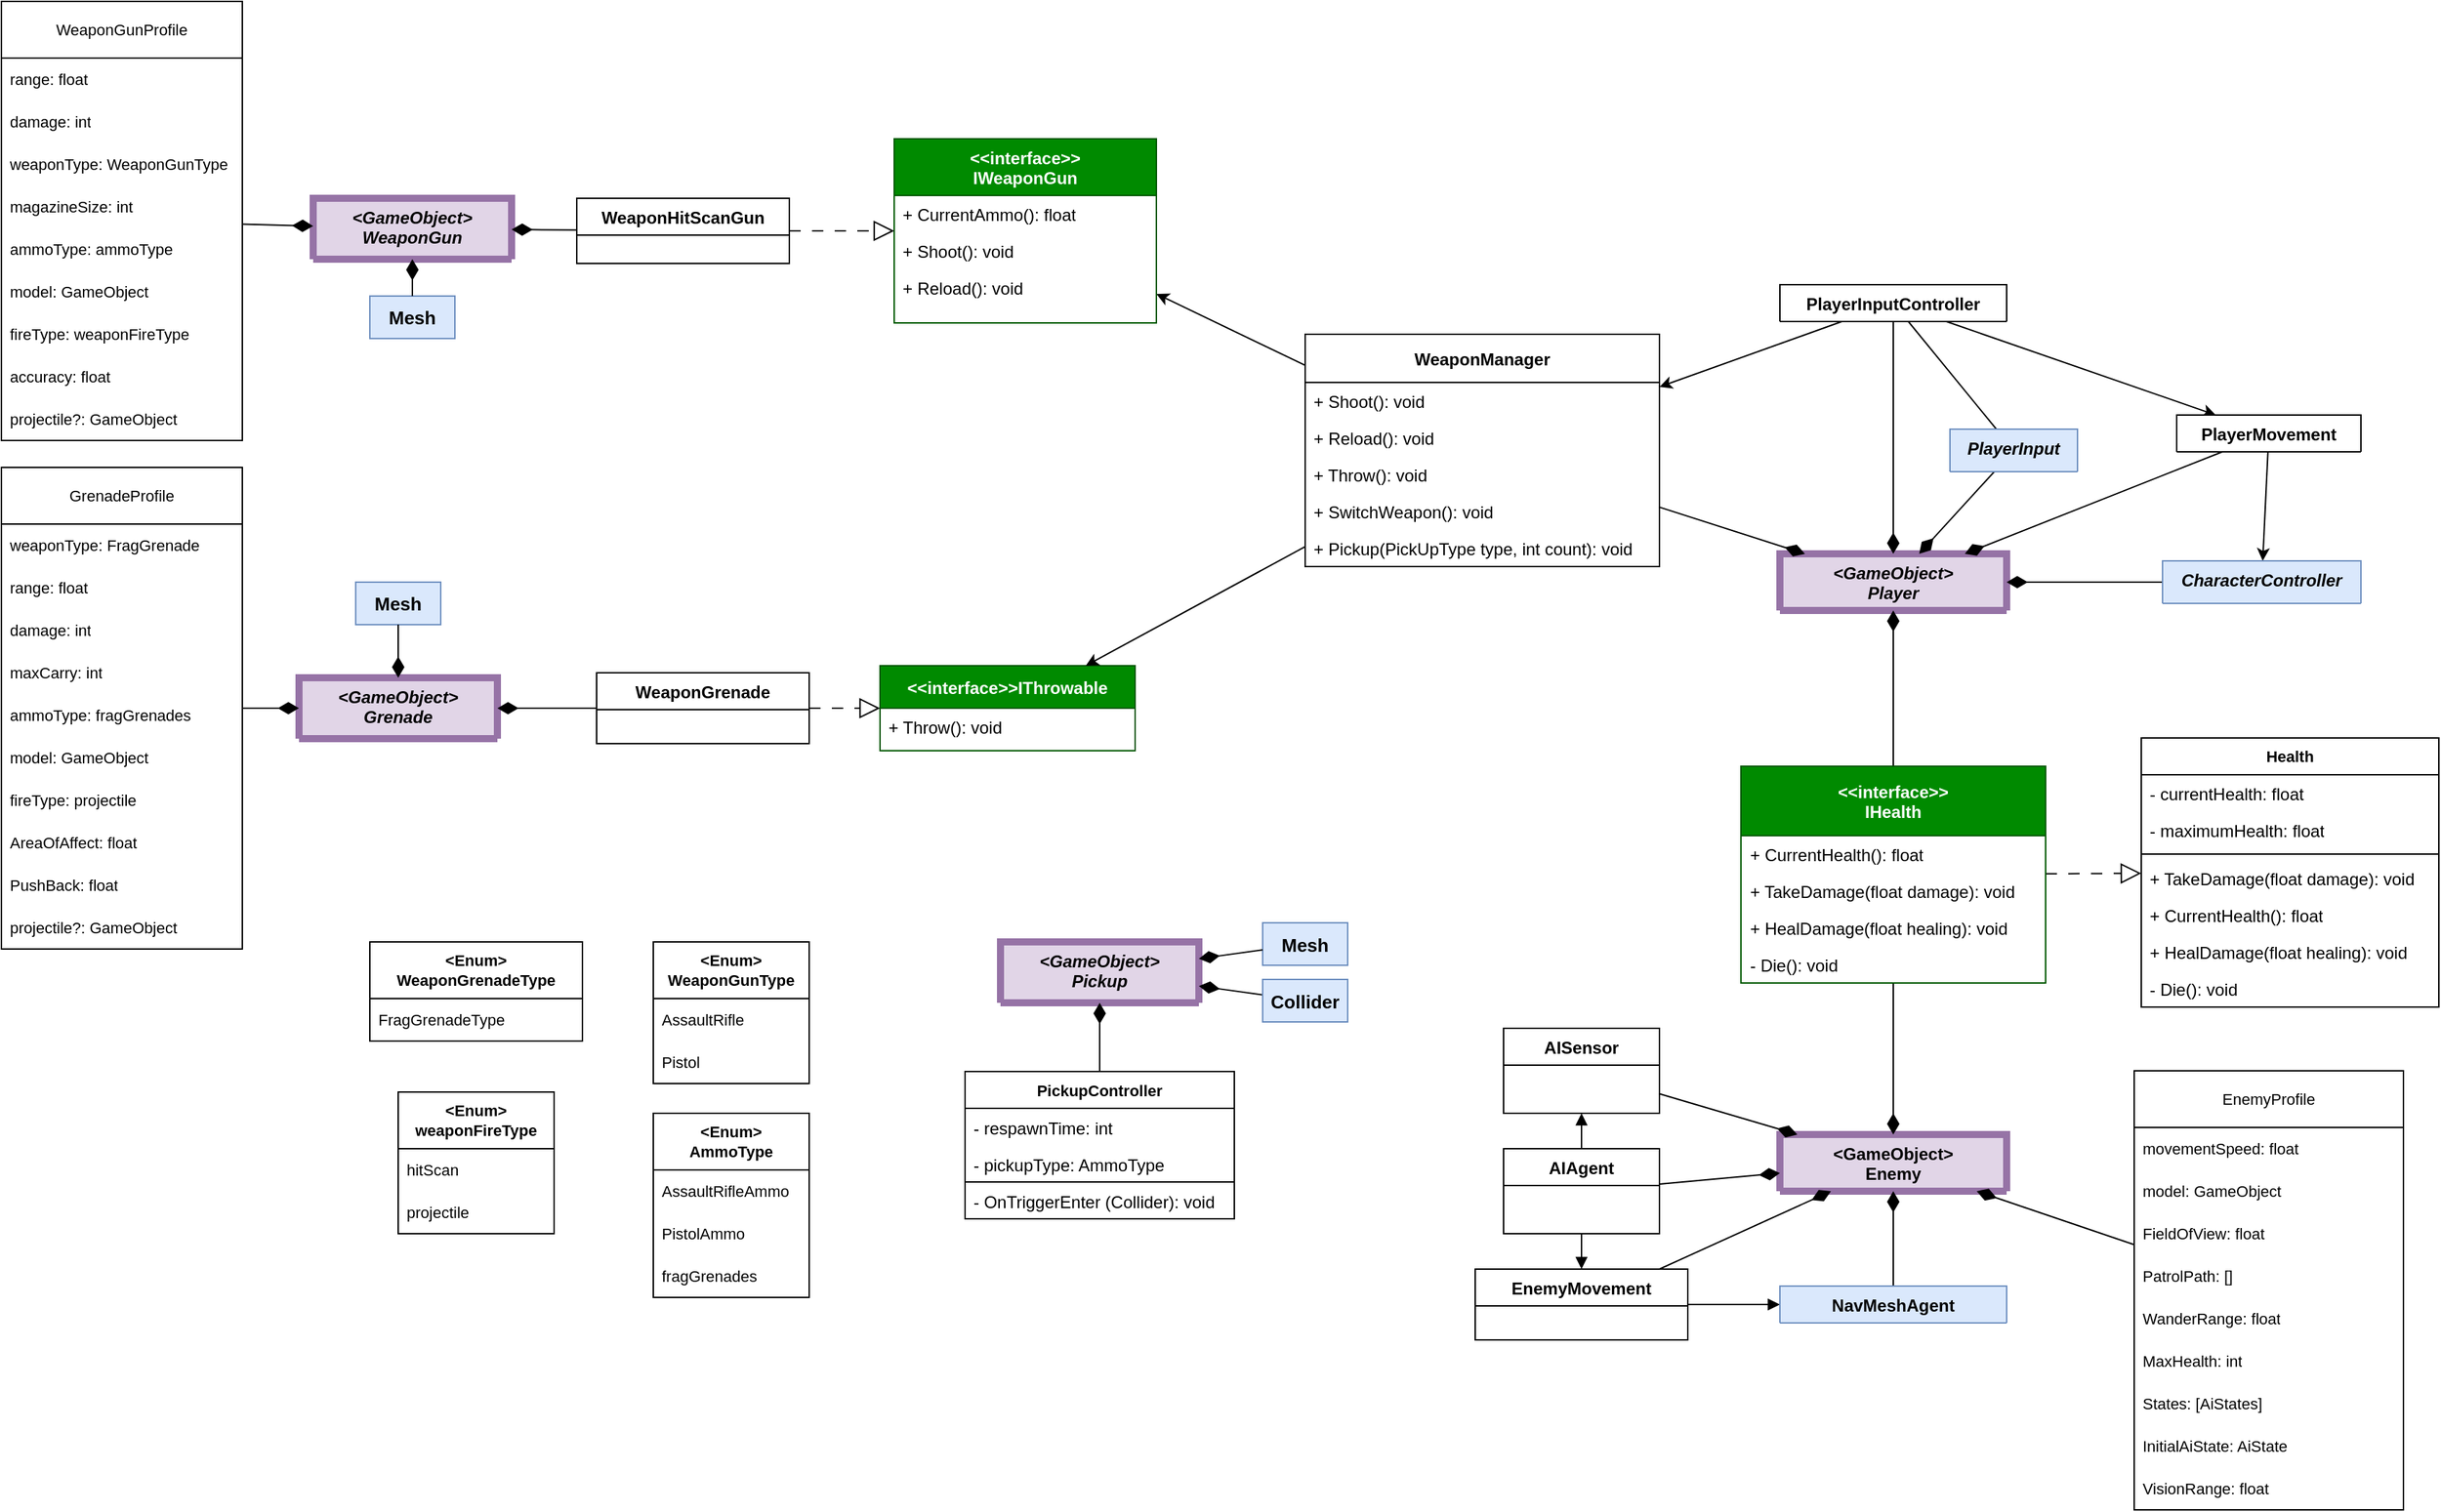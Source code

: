 <mxfile version="26.2.14">
  <diagram id="C5RBs43oDa-KdzZeNtuy" name="Page-1">
    <mxGraphModel dx="3226" dy="2205" grid="1" gridSize="10" guides="1" tooltips="1" connect="1" arrows="1" fold="1" page="1" pageScale="1" pageWidth="1169" pageHeight="827" background="none" math="0" shadow="0" adaptiveColors="auto">
      <root>
        <mxCell id="WIyWlLk6GJQsqaUBKTNV-0" />
        <mxCell id="WIyWlLk6GJQsqaUBKTNV-1" parent="WIyWlLk6GJQsqaUBKTNV-0" />
        <mxCell id="zkfFHV4jXpPFQw0GAbJ--0" value="&lt;GameObject&gt;&#xa;Player" style="swimlane;fontStyle=3;align=center;verticalAlign=top;childLayout=stackLayout;horizontal=1;startSize=40;horizontalStack=0;resizeParent=1;resizeLast=0;collapsible=1;marginBottom=0;rounded=0;shadow=0;strokeWidth=5;fillColor=#e1d5e7;strokeColor=#9673a6;swimlaneFillColor=none;fillStyle=auto;labelBackgroundColor=none;" parent="WIyWlLk6GJQsqaUBKTNV-1" vertex="1" collapsed="1">
          <mxGeometry x="265" y="-220" width="160" height="40" as="geometry">
            <mxRectangle x="-10" y="260" width="160" height="70" as="alternateBounds" />
          </mxGeometry>
        </mxCell>
        <mxCell id="zkfFHV4jXpPFQw0GAbJ--17" value="&lt;GameObject&gt;&#xa;Enemy" style="swimlane;fontStyle=1;align=center;verticalAlign=top;childLayout=stackLayout;horizontal=1;startSize=40;horizontalStack=0;resizeParent=1;resizeLast=0;collapsible=1;marginBottom=0;rounded=0;shadow=0;strokeWidth=5;fillColor=#e1d5e7;strokeColor=#9673a6;labelBackgroundColor=none;" parent="WIyWlLk6GJQsqaUBKTNV-1" vertex="1" collapsed="1">
          <mxGeometry x="265" y="190" width="160" height="40" as="geometry">
            <mxRectangle x="220" y="480" width="150" height="60" as="alternateBounds" />
          </mxGeometry>
        </mxCell>
        <mxCell id="tWGcPfhwTMY6Qs-iwRr6-0" value="WeaponHitScanGun" style="swimlane;fontStyle=1;align=center;verticalAlign=top;childLayout=stackLayout;horizontal=1;startSize=26;horizontalStack=0;resizeParent=1;resizeLast=0;collapsible=1;marginBottom=0;rounded=0;shadow=0;strokeWidth=1;labelBackgroundColor=none;" parent="WIyWlLk6GJQsqaUBKTNV-1" vertex="1">
          <mxGeometry x="-584" y="-471" width="150" height="46" as="geometry">
            <mxRectangle x="130" y="380" width="160" height="26" as="alternateBounds" />
          </mxGeometry>
        </mxCell>
        <mxCell id="tWGcPfhwTMY6Qs-iwRr6-6" value="WeaponGrenade" style="swimlane;fontStyle=1;align=center;verticalAlign=top;childLayout=stackLayout;horizontal=1;startSize=26;horizontalStack=0;resizeParent=1;resizeLast=0;collapsible=1;marginBottom=0;rounded=0;shadow=0;strokeWidth=1;labelBackgroundColor=none;" parent="WIyWlLk6GJQsqaUBKTNV-1" vertex="1">
          <mxGeometry x="-570" y="-136" width="150" height="50" as="geometry">
            <mxRectangle x="130" y="380" width="160" height="26" as="alternateBounds" />
          </mxGeometry>
        </mxCell>
        <mxCell id="tWGcPfhwTMY6Qs-iwRr6-30" style="rounded=0;orthogonalLoop=1;jettySize=auto;html=1;endArrow=diamondThin;endFill=1;startSize=6;endSize=12;labelBackgroundColor=none;" parent="WIyWlLk6GJQsqaUBKTNV-1" source="tWGcPfhwTMY6Qs-iwRr6-12" target="zkfFHV4jXpPFQw0GAbJ--0" edge="1">
          <mxGeometry relative="1" as="geometry">
            <mxPoint x="475" y="-330" as="targetPoint" />
          </mxGeometry>
        </mxCell>
        <mxCell id="KrHBev96Sk7ul_vJkkkn-5" style="rounded=0;orthogonalLoop=1;jettySize=auto;html=1;labelBackgroundColor=none;" parent="WIyWlLk6GJQsqaUBKTNV-1" source="tWGcPfhwTMY6Qs-iwRr6-12" target="KrHBev96Sk7ul_vJkkkn-0" edge="1">
          <mxGeometry relative="1" as="geometry" />
        </mxCell>
        <mxCell id="tWGcPfhwTMY6Qs-iwRr6-12" value="WeaponManager" style="swimlane;fontStyle=1;align=center;verticalAlign=middle;childLayout=stackLayout;horizontal=1;startSize=34;horizontalStack=0;resizeParent=1;resizeLast=0;collapsible=1;marginBottom=0;rounded=0;shadow=0;strokeWidth=1;labelBackgroundColor=none;" parent="WIyWlLk6GJQsqaUBKTNV-1" vertex="1">
          <mxGeometry x="-70" y="-375" width="250" height="164" as="geometry">
            <mxRectangle x="130" y="380" width="160" height="26" as="alternateBounds" />
          </mxGeometry>
        </mxCell>
        <mxCell id="V02XVsIbUQT9uk_LNOAm-13" value="+ Shoot(): void" style="text;strokeColor=none;fillColor=none;align=left;verticalAlign=top;spacingLeft=4;spacingRight=4;overflow=hidden;rotatable=0;points=[[0,0.5],[1,0.5]];portConstraint=eastwest;whiteSpace=wrap;html=1;rounded=0;labelBackgroundColor=none;" parent="tWGcPfhwTMY6Qs-iwRr6-12" vertex="1">
          <mxGeometry y="34" width="250" height="26" as="geometry" />
        </mxCell>
        <mxCell id="V02XVsIbUQT9uk_LNOAm-14" value="&lt;div&gt;+ Reload(): void&lt;/div&gt;" style="text;strokeColor=none;fillColor=none;align=left;verticalAlign=top;spacingLeft=4;spacingRight=4;overflow=hidden;rotatable=0;points=[[0,0.5],[1,0.5]];portConstraint=eastwest;whiteSpace=wrap;html=1;rounded=0;labelBackgroundColor=none;" parent="tWGcPfhwTMY6Qs-iwRr6-12" vertex="1">
          <mxGeometry y="60" width="250" height="26" as="geometry" />
        </mxCell>
        <mxCell id="V02XVsIbUQT9uk_LNOAm-15" value="+ Throw(): void" style="text;strokeColor=none;fillColor=none;align=left;verticalAlign=top;spacingLeft=4;spacingRight=4;overflow=hidden;rotatable=0;points=[[0,0.5],[1,0.5]];portConstraint=eastwest;whiteSpace=wrap;html=1;rounded=0;labelBackgroundColor=none;" parent="tWGcPfhwTMY6Qs-iwRr6-12" vertex="1">
          <mxGeometry y="86" width="250" height="26" as="geometry" />
        </mxCell>
        <mxCell id="V02XVsIbUQT9uk_LNOAm-16" value="+ SwitchWeapon(): void" style="text;strokeColor=none;fillColor=none;align=left;verticalAlign=top;spacingLeft=4;spacingRight=4;overflow=hidden;rotatable=0;points=[[0,0.5],[1,0.5]];portConstraint=eastwest;whiteSpace=wrap;html=1;rounded=0;labelBackgroundColor=none;" parent="tWGcPfhwTMY6Qs-iwRr6-12" vertex="1">
          <mxGeometry y="112" width="250" height="26" as="geometry" />
        </mxCell>
        <mxCell id="V02XVsIbUQT9uk_LNOAm-65" value="+ Pickup(PickUpType type, int count): void" style="text;strokeColor=none;fillColor=none;align=left;verticalAlign=top;spacingLeft=4;spacingRight=4;overflow=hidden;rotatable=0;points=[[0,0.5],[1,0.5]];portConstraint=eastwest;whiteSpace=wrap;html=1;rounded=0;labelBackgroundColor=none;" parent="tWGcPfhwTMY6Qs-iwRr6-12" vertex="1">
          <mxGeometry y="138" width="250" height="26" as="geometry" />
        </mxCell>
        <mxCell id="tWGcPfhwTMY6Qs-iwRr6-33" style="edgeStyle=none;shape=connector;rounded=0;orthogonalLoop=1;jettySize=auto;html=1;strokeColor=default;align=center;verticalAlign=middle;fontFamily=Helvetica;fontSize=11;fontColor=default;labelBackgroundColor=none;endArrow=diamondThin;endFill=1;startSize=6;endSize=12;" parent="WIyWlLk6GJQsqaUBKTNV-1" source="tWGcPfhwTMY6Qs-iwRr6-18" target="zkfFHV4jXpPFQw0GAbJ--0" edge="1">
          <mxGeometry relative="1" as="geometry" />
        </mxCell>
        <mxCell id="V02XVsIbUQT9uk_LNOAm-17" style="rounded=0;orthogonalLoop=1;jettySize=auto;html=1;labelBackgroundColor=none;" parent="WIyWlLk6GJQsqaUBKTNV-1" source="tWGcPfhwTMY6Qs-iwRr6-18" target="tWGcPfhwTMY6Qs-iwRr6-12" edge="1">
          <mxGeometry relative="1" as="geometry" />
        </mxCell>
        <mxCell id="V02XVsIbUQT9uk_LNOAm-18" style="rounded=0;orthogonalLoop=1;jettySize=auto;html=1;labelBackgroundColor=none;" parent="WIyWlLk6GJQsqaUBKTNV-1" source="tWGcPfhwTMY6Qs-iwRr6-18" target="tWGcPfhwTMY6Qs-iwRr6-24" edge="1">
          <mxGeometry relative="1" as="geometry" />
        </mxCell>
        <mxCell id="V02XVsIbUQT9uk_LNOAm-46" style="edgeStyle=none;shape=connector;rounded=0;orthogonalLoop=1;jettySize=auto;html=1;strokeColor=default;align=center;verticalAlign=middle;fontFamily=Helvetica;fontSize=11;fontColor=default;labelBackgroundColor=none;startArrow=none;startFill=0;endArrow=none;" parent="WIyWlLk6GJQsqaUBKTNV-1" source="V02XVsIbUQT9uk_LNOAm-45" target="tWGcPfhwTMY6Qs-iwRr6-18" edge="1">
          <mxGeometry relative="1" as="geometry">
            <mxPoint x="235" y="-410" as="targetPoint" />
          </mxGeometry>
        </mxCell>
        <mxCell id="tWGcPfhwTMY6Qs-iwRr6-18" value="PlayerInputController" style="swimlane;fontStyle=1;align=center;verticalAlign=top;childLayout=stackLayout;horizontal=1;startSize=26;horizontalStack=0;resizeParent=1;resizeLast=0;collapsible=1;marginBottom=0;rounded=0;shadow=0;strokeWidth=1;labelBackgroundColor=none;" parent="WIyWlLk6GJQsqaUBKTNV-1" vertex="1" collapsed="1">
          <mxGeometry x="265" y="-410" width="160" height="26" as="geometry">
            <mxRectangle x="-10" y="70" width="160" height="46" as="alternateBounds" />
          </mxGeometry>
        </mxCell>
        <mxCell id="tWGcPfhwTMY6Qs-iwRr6-34" style="edgeStyle=none;shape=connector;rounded=0;orthogonalLoop=1;jettySize=auto;html=1;strokeColor=default;align=center;verticalAlign=middle;fontFamily=Helvetica;fontSize=11;fontColor=default;labelBackgroundColor=none;endArrow=diamondThin;endFill=1;startSize=6;endSize=12;" parent="WIyWlLk6GJQsqaUBKTNV-1" source="tWGcPfhwTMY6Qs-iwRr6-24" target="zkfFHV4jXpPFQw0GAbJ--0" edge="1">
          <mxGeometry relative="1" as="geometry" />
        </mxCell>
        <mxCell id="V02XVsIbUQT9uk_LNOAm-40" style="rounded=0;orthogonalLoop=1;jettySize=auto;html=1;endSize=6;labelBackgroundColor=none;" parent="WIyWlLk6GJQsqaUBKTNV-1" source="tWGcPfhwTMY6Qs-iwRr6-24" target="V02XVsIbUQT9uk_LNOAm-38" edge="1">
          <mxGeometry relative="1" as="geometry" />
        </mxCell>
        <mxCell id="tWGcPfhwTMY6Qs-iwRr6-24" value="PlayerMovement" style="swimlane;fontStyle=1;align=center;verticalAlign=top;childLayout=stackLayout;horizontal=1;startSize=26;horizontalStack=0;resizeParent=1;resizeLast=0;collapsible=1;marginBottom=0;rounded=0;shadow=0;strokeWidth=1;labelBackgroundColor=none;" parent="WIyWlLk6GJQsqaUBKTNV-1" vertex="1" collapsed="1">
          <mxGeometry x="545" y="-318" width="130" height="26" as="geometry">
            <mxRectangle x="270" y="162" width="150" height="50" as="alternateBounds" />
          </mxGeometry>
        </mxCell>
        <mxCell id="tWGcPfhwTMY6Qs-iwRr6-37" style="edgeStyle=none;shape=connector;rounded=0;orthogonalLoop=1;jettySize=auto;html=1;strokeColor=default;align=center;verticalAlign=middle;fontFamily=Helvetica;fontSize=11;fontColor=default;labelBackgroundColor=none;endArrow=diamondThin;endFill=1;startSize=6;endSize=12;" parent="WIyWlLk6GJQsqaUBKTNV-1" source="V02XVsIbUQT9uk_LNOAm-29" target="zkfFHV4jXpPFQw0GAbJ--0" edge="1">
          <mxGeometry relative="1" as="geometry">
            <mxPoint x="485.859" y="6" as="sourcePoint" />
          </mxGeometry>
        </mxCell>
        <mxCell id="tWGcPfhwTMY6Qs-iwRr6-38" style="edgeStyle=none;shape=connector;rounded=0;orthogonalLoop=1;jettySize=auto;html=1;strokeColor=default;align=center;verticalAlign=middle;fontFamily=Helvetica;fontSize=11;fontColor=default;labelBackgroundColor=none;endArrow=diamondThin;endFill=1;startSize=6;endSize=12;" parent="WIyWlLk6GJQsqaUBKTNV-1" source="V02XVsIbUQT9uk_LNOAm-29" target="zkfFHV4jXpPFQw0GAbJ--17" edge="1">
          <mxGeometry relative="1" as="geometry">
            <mxPoint x="499.444" y="56" as="sourcePoint" />
          </mxGeometry>
        </mxCell>
        <mxCell id="V02XVsIbUQT9uk_LNOAm-35" value="" style="rounded=0;orthogonalLoop=1;jettySize=auto;html=1;endSize=12;endArrow=block;endFill=0;dashed=1;dashPattern=8 8;labelBackgroundColor=none;" parent="WIyWlLk6GJQsqaUBKTNV-1" source="V02XVsIbUQT9uk_LNOAm-29" target="V02XVsIbUQT9uk_LNOAm-55" edge="1">
          <mxGeometry relative="1" as="geometry">
            <mxPoint x="300" y="102.5" as="sourcePoint" />
          </mxGeometry>
        </mxCell>
        <mxCell id="tWGcPfhwTMY6Qs-iwRr6-41" style="edgeStyle=none;shape=connector;rounded=0;orthogonalLoop=1;jettySize=auto;html=1;strokeColor=default;align=center;verticalAlign=middle;fontFamily=Helvetica;fontSize=11;fontColor=default;labelBackgroundColor=none;endArrow=diamondThin;endFill=1;startSize=6;endSize=12;" parent="WIyWlLk6GJQsqaUBKTNV-1" source="tWGcPfhwTMY6Qs-iwRr6-40" target="zkfFHV4jXpPFQw0GAbJ--17" edge="1">
          <mxGeometry relative="1" as="geometry" />
        </mxCell>
        <mxCell id="tWGcPfhwTMY6Qs-iwRr6-40" value="AIAgent" style="swimlane;fontStyle=1;align=center;verticalAlign=top;childLayout=stackLayout;horizontal=1;startSize=26;horizontalStack=0;resizeParent=1;resizeLast=0;collapsible=1;marginBottom=0;rounded=0;shadow=0;strokeWidth=1;labelBackgroundColor=none;" parent="WIyWlLk6GJQsqaUBKTNV-1" vertex="1">
          <mxGeometry x="70" y="200" width="110" height="60" as="geometry">
            <mxRectangle x="550" y="140" width="160" height="26" as="alternateBounds" />
          </mxGeometry>
        </mxCell>
        <mxCell id="tWGcPfhwTMY6Qs-iwRr6-42" style="edgeStyle=none;shape=connector;rounded=0;orthogonalLoop=1;jettySize=auto;html=1;strokeColor=default;align=center;verticalAlign=middle;fontFamily=Helvetica;fontSize=11;fontColor=default;labelBackgroundColor=none;endArrow=diamondThin;endFill=1;startSize=6;endSize=12;" parent="WIyWlLk6GJQsqaUBKTNV-1" source="tWGcPfhwTMY6Qs-iwRr6-43" target="zkfFHV4jXpPFQw0GAbJ--17" edge="1">
          <mxGeometry relative="1" as="geometry">
            <mxPoint x="420" y="290" as="targetPoint" />
          </mxGeometry>
        </mxCell>
        <mxCell id="V02XVsIbUQT9uk_LNOAm-43" style="edgeStyle=none;shape=connector;rounded=0;orthogonalLoop=1;jettySize=auto;html=1;strokeColor=default;align=center;verticalAlign=middle;fontFamily=Helvetica;fontSize=11;fontColor=default;labelBackgroundColor=none;startArrow=block;startFill=1;endArrow=none;" parent="WIyWlLk6GJQsqaUBKTNV-1" source="V02XVsIbUQT9uk_LNOAm-2" target="tWGcPfhwTMY6Qs-iwRr6-43" edge="1">
          <mxGeometry relative="1" as="geometry">
            <mxPoint x="550" y="370" as="targetPoint" />
          </mxGeometry>
        </mxCell>
        <mxCell id="tWGcPfhwTMY6Qs-iwRr6-43" value="EnemyMovement" style="swimlane;fontStyle=1;align=center;verticalAlign=top;childLayout=stackLayout;horizontal=1;startSize=26;horizontalStack=0;resizeParent=1;resizeLast=0;collapsible=1;marginBottom=0;rounded=0;shadow=0;strokeWidth=1;labelBackgroundColor=none;" parent="WIyWlLk6GJQsqaUBKTNV-1" vertex="1">
          <mxGeometry x="50" y="285" width="150" height="50" as="geometry">
            <mxRectangle x="130" y="380" width="160" height="26" as="alternateBounds" />
          </mxGeometry>
        </mxCell>
        <mxCell id="V02XVsIbUQT9uk_LNOAm-0" style="edgeStyle=none;shape=connector;rounded=0;orthogonalLoop=1;jettySize=auto;html=1;strokeColor=default;align=center;verticalAlign=middle;fontFamily=Helvetica;fontSize=11;fontColor=default;labelBackgroundColor=none;endArrow=diamondThin;endFill=1;startSize=6;endSize=12;" parent="WIyWlLk6GJQsqaUBKTNV-1" source="V02XVsIbUQT9uk_LNOAm-1" target="zkfFHV4jXpPFQw0GAbJ--17" edge="1">
          <mxGeometry relative="1" as="geometry">
            <mxPoint x="350" y="370" as="targetPoint" />
          </mxGeometry>
        </mxCell>
        <mxCell id="V02XVsIbUQT9uk_LNOAm-5" style="rounded=0;orthogonalLoop=1;jettySize=auto;html=1;endArrow=none;startFill=1;startArrow=block;labelBackgroundColor=none;" parent="WIyWlLk6GJQsqaUBKTNV-1" source="V02XVsIbUQT9uk_LNOAm-1" target="tWGcPfhwTMY6Qs-iwRr6-40" edge="1">
          <mxGeometry relative="1" as="geometry" />
        </mxCell>
        <mxCell id="V02XVsIbUQT9uk_LNOAm-1" value="AISensor" style="swimlane;fontStyle=1;align=center;verticalAlign=top;childLayout=stackLayout;horizontal=1;startSize=26;horizontalStack=0;resizeParent=1;resizeLast=0;collapsible=1;marginBottom=0;rounded=0;shadow=0;strokeWidth=1;labelBackgroundColor=none;" parent="WIyWlLk6GJQsqaUBKTNV-1" vertex="1">
          <mxGeometry x="70" y="115" width="110" height="60" as="geometry">
            <mxRectangle x="550" y="140" width="160" height="26" as="alternateBounds" />
          </mxGeometry>
        </mxCell>
        <mxCell id="V02XVsIbUQT9uk_LNOAm-3" style="rounded=0;orthogonalLoop=1;jettySize=auto;html=1;endArrow=diamondThin;endFill=1;endSize=12;labelBackgroundColor=none;" parent="WIyWlLk6GJQsqaUBKTNV-1" source="V02XVsIbUQT9uk_LNOAm-2" target="zkfFHV4jXpPFQw0GAbJ--17" edge="1">
          <mxGeometry relative="1" as="geometry" />
        </mxCell>
        <mxCell id="V02XVsIbUQT9uk_LNOAm-2" value="NavMeshAgent" style="swimlane;fontStyle=1;align=center;verticalAlign=top;childLayout=stackLayout;horizontal=1;startSize=26;horizontalStack=0;resizeParent=1;resizeLast=0;collapsible=1;marginBottom=0;rounded=0;shadow=0;strokeWidth=1;fillColor=#dae8fc;strokeColor=#6c8ebf;labelBackgroundColor=none;" parent="WIyWlLk6GJQsqaUBKTNV-1" vertex="1" collapsed="1">
          <mxGeometry x="265" y="297" width="160" height="26" as="geometry">
            <mxRectangle x="330" y="650" width="110" height="60" as="alternateBounds" />
          </mxGeometry>
        </mxCell>
        <mxCell id="V02XVsIbUQT9uk_LNOAm-29" value="&lt;&lt;interface&gt;&gt;&#xa;IHealth" style="swimlane;fontStyle=1;align=center;verticalAlign=middle;childLayout=stackLayout;horizontal=1;startSize=49;horizontalStack=0;resizeParent=1;resizeLast=0;collapsible=1;marginBottom=0;rounded=0;shadow=0;strokeWidth=1;fillColor=light-dark(#008A00,#A4FFA9);fontColor=#ffffff;strokeColor=#005700;labelBackgroundColor=none;" parent="WIyWlLk6GJQsqaUBKTNV-1" vertex="1">
          <mxGeometry x="237.5" y="-70" width="215" height="153" as="geometry">
            <mxRectangle x="130" y="380" width="160" height="26" as="alternateBounds" />
          </mxGeometry>
        </mxCell>
        <mxCell id="V02XVsIbUQT9uk_LNOAm-32" value="+ CurrentHealth(): float" style="text;strokeColor=none;fillColor=none;align=left;verticalAlign=top;spacingLeft=4;spacingRight=4;overflow=hidden;rotatable=0;points=[[0,0.5],[1,0.5]];portConstraint=eastwest;whiteSpace=wrap;html=1;rounded=0;labelBackgroundColor=none;" parent="V02XVsIbUQT9uk_LNOAm-29" vertex="1">
          <mxGeometry y="49" width="215" height="26" as="geometry" />
        </mxCell>
        <mxCell id="V02XVsIbUQT9uk_LNOAm-33" value="+ TakeDamage(float damage): void" style="text;strokeColor=none;fillColor=none;align=left;verticalAlign=top;spacingLeft=4;spacingRight=4;overflow=hidden;rotatable=0;points=[[0,0.5],[1,0.5]];portConstraint=eastwest;whiteSpace=wrap;html=1;rounded=0;labelBackgroundColor=none;" parent="V02XVsIbUQT9uk_LNOAm-29" vertex="1">
          <mxGeometry y="75" width="215" height="26" as="geometry" />
        </mxCell>
        <mxCell id="V02XVsIbUQT9uk_LNOAm-34" value="+ HealDamage(float healing): void" style="text;strokeColor=none;fillColor=none;align=left;verticalAlign=top;spacingLeft=4;spacingRight=4;overflow=hidden;rotatable=0;points=[[0,0.5],[1,0.5]];portConstraint=eastwest;whiteSpace=wrap;html=1;rounded=0;labelBackgroundColor=none;" parent="V02XVsIbUQT9uk_LNOAm-29" vertex="1">
          <mxGeometry y="101" width="215" height="26" as="geometry" />
        </mxCell>
        <mxCell id="V02XVsIbUQT9uk_LNOAm-47" value="- Die(): void" style="text;strokeColor=none;fillColor=none;align=left;verticalAlign=top;spacingLeft=4;spacingRight=4;overflow=hidden;rotatable=0;points=[[0,0.5],[1,0.5]];portConstraint=eastwest;whiteSpace=wrap;html=1;rounded=0;labelBackgroundColor=none;" parent="V02XVsIbUQT9uk_LNOAm-29" vertex="1">
          <mxGeometry y="127" width="215" height="26" as="geometry" />
        </mxCell>
        <mxCell id="V02XVsIbUQT9uk_LNOAm-41" style="rounded=0;orthogonalLoop=1;jettySize=auto;html=1;endArrow=diamondThin;endFill=1;endSize=12;labelBackgroundColor=none;" parent="WIyWlLk6GJQsqaUBKTNV-1" source="V02XVsIbUQT9uk_LNOAm-38" target="zkfFHV4jXpPFQw0GAbJ--0" edge="1">
          <mxGeometry relative="1" as="geometry" />
        </mxCell>
        <mxCell id="V02XVsIbUQT9uk_LNOAm-38" value="CharacterController" style="swimlane;fontStyle=3;align=center;verticalAlign=top;childLayout=stackLayout;horizontal=1;startSize=30;horizontalStack=0;resizeParent=1;resizeLast=0;collapsible=1;marginBottom=0;rounded=0;shadow=0;strokeWidth=1;fillColor=#dae8fc;strokeColor=#6c8ebf;labelBackgroundColor=none;" parent="WIyWlLk6GJQsqaUBKTNV-1" vertex="1" collapsed="1">
          <mxGeometry x="535" y="-215" width="140" height="30" as="geometry">
            <mxRectangle x="360" y="260" width="235" height="74" as="alternateBounds" />
          </mxGeometry>
        </mxCell>
        <mxCell id="V02XVsIbUQT9uk_LNOAm-42" style="rounded=0;orthogonalLoop=1;jettySize=auto;html=1;endArrow=none;startFill=1;startArrow=block;labelBackgroundColor=none;" parent="WIyWlLk6GJQsqaUBKTNV-1" source="tWGcPfhwTMY6Qs-iwRr6-43" target="tWGcPfhwTMY6Qs-iwRr6-40" edge="1">
          <mxGeometry relative="1" as="geometry">
            <mxPoint x="320" y="400" as="sourcePoint" />
            <mxPoint x="366" y="440" as="targetPoint" />
          </mxGeometry>
        </mxCell>
        <mxCell id="V02XVsIbUQT9uk_LNOAm-44" style="rounded=0;orthogonalLoop=1;jettySize=auto;html=1;endArrow=diamondThin;endFill=1;endSize=12;labelBackgroundColor=none;" parent="WIyWlLk6GJQsqaUBKTNV-1" source="V02XVsIbUQT9uk_LNOAm-45" target="zkfFHV4jXpPFQw0GAbJ--0" edge="1">
          <mxGeometry relative="1" as="geometry">
            <mxPoint x="630" y="-190" as="sourcePoint" />
            <mxPoint x="545" y="-177" as="targetPoint" />
          </mxGeometry>
        </mxCell>
        <mxCell id="V02XVsIbUQT9uk_LNOAm-45" value="PlayerInput" style="swimlane;fontStyle=3;align=center;verticalAlign=top;childLayout=stackLayout;horizontal=1;startSize=30;horizontalStack=0;resizeParent=1;resizeLast=0;collapsible=1;marginBottom=0;rounded=0;shadow=0;strokeWidth=1;fillColor=#dae8fc;strokeColor=#6c8ebf;labelBackgroundColor=none;" parent="WIyWlLk6GJQsqaUBKTNV-1" vertex="1" collapsed="1">
          <mxGeometry x="385" y="-308" width="90" height="30" as="geometry">
            <mxRectangle x="140" y="140" width="235" height="74" as="alternateBounds" />
          </mxGeometry>
        </mxCell>
        <mxCell id="V02XVsIbUQT9uk_LNOAm-55" value="Health" style="swimlane;fontStyle=1;align=center;verticalAlign=top;childLayout=stackLayout;horizontal=1;startSize=26;horizontalStack=0;resizeParent=1;resizeParentMax=0;resizeLast=0;collapsible=1;marginBottom=0;whiteSpace=wrap;html=1;fontFamily=Helvetica;fontSize=11;fontColor=default;labelBackgroundColor=none;rounded=0;" parent="WIyWlLk6GJQsqaUBKTNV-1" vertex="1">
          <mxGeometry x="520" y="-90" width="210" height="190" as="geometry">
            <mxRectangle x="-360" y="367.5" width="70" height="30" as="alternateBounds" />
          </mxGeometry>
        </mxCell>
        <mxCell id="V02XVsIbUQT9uk_LNOAm-26" value="- currentHealth: float" style="text;strokeColor=none;fillColor=none;align=left;verticalAlign=top;spacingLeft=4;spacingRight=4;overflow=hidden;rotatable=0;points=[[0,0.5],[1,0.5]];portConstraint=eastwest;whiteSpace=wrap;html=1;rounded=0;labelBackgroundColor=none;" parent="V02XVsIbUQT9uk_LNOAm-55" vertex="1">
          <mxGeometry y="26" width="210" height="26" as="geometry" />
        </mxCell>
        <mxCell id="V02XVsIbUQT9uk_LNOAm-22" value="&lt;div&gt;- maximumHealth: float&lt;/div&gt;" style="text;strokeColor=none;fillColor=none;align=left;verticalAlign=top;spacingLeft=4;spacingRight=4;overflow=hidden;rotatable=0;points=[[0,0.5],[1,0.5]];portConstraint=eastwest;whiteSpace=wrap;html=1;rounded=0;labelBackgroundColor=none;" parent="V02XVsIbUQT9uk_LNOAm-55" vertex="1">
          <mxGeometry y="52" width="210" height="26" as="geometry" />
        </mxCell>
        <mxCell id="V02XVsIbUQT9uk_LNOAm-57" value="" style="line;strokeWidth=1;fillColor=none;align=left;verticalAlign=middle;spacingTop=-1;spacingLeft=3;spacingRight=3;rotatable=0;labelPosition=right;points=[];portConstraint=eastwest;strokeColor=inherit;fontFamily=Helvetica;fontSize=11;fontColor=default;labelBackgroundColor=none;rounded=0;" parent="V02XVsIbUQT9uk_LNOAm-55" vertex="1">
          <mxGeometry y="78" width="210" height="8" as="geometry" />
        </mxCell>
        <mxCell id="V02XVsIbUQT9uk_LNOAm-25" value="+ TakeDamage(float damage): void" style="text;strokeColor=none;fillColor=none;align=left;verticalAlign=top;spacingLeft=4;spacingRight=4;overflow=hidden;rotatable=0;points=[[0,0.5],[1,0.5]];portConstraint=eastwest;whiteSpace=wrap;html=1;rounded=0;labelBackgroundColor=none;" parent="V02XVsIbUQT9uk_LNOAm-55" vertex="1">
          <mxGeometry y="86" width="210" height="26" as="geometry" />
        </mxCell>
        <mxCell id="V02XVsIbUQT9uk_LNOAm-27" value="+ CurrentHealth(): float" style="text;strokeColor=none;fillColor=none;align=left;verticalAlign=top;spacingLeft=4;spacingRight=4;overflow=hidden;rotatable=0;points=[[0,0.5],[1,0.5]];portConstraint=eastwest;whiteSpace=wrap;html=1;rounded=0;labelBackgroundColor=none;" parent="V02XVsIbUQT9uk_LNOAm-55" vertex="1">
          <mxGeometry y="112" width="210" height="26" as="geometry" />
        </mxCell>
        <mxCell id="V02XVsIbUQT9uk_LNOAm-23" value="+ HealDamage(float healing): void" style="text;strokeColor=none;fillColor=none;align=left;verticalAlign=top;spacingLeft=4;spacingRight=4;overflow=hidden;rotatable=0;points=[[0,0.5],[1,0.5]];portConstraint=eastwest;whiteSpace=wrap;html=1;rounded=0;labelBackgroundColor=none;" parent="V02XVsIbUQT9uk_LNOAm-55" vertex="1">
          <mxGeometry y="138" width="210" height="26" as="geometry" />
        </mxCell>
        <mxCell id="V02XVsIbUQT9uk_LNOAm-50" value="- Die(): void" style="text;strokeColor=none;fillColor=none;align=left;verticalAlign=top;spacingLeft=4;spacingRight=4;overflow=hidden;rotatable=0;points=[[0,0.5],[1,0.5]];portConstraint=eastwest;whiteSpace=wrap;html=1;rounded=0;labelBackgroundColor=none;" parent="V02XVsIbUQT9uk_LNOAm-55" vertex="1">
          <mxGeometry y="164" width="210" height="26" as="geometry" />
        </mxCell>
        <mxCell id="V02XVsIbUQT9uk_LNOAm-62" value="&lt;GameObject&gt;&#xa;Pickup" style="swimlane;fontStyle=3;align=center;verticalAlign=top;childLayout=stackLayout;horizontal=1;startSize=43;horizontalStack=0;resizeParent=1;resizeLast=0;collapsible=1;marginBottom=0;rounded=0;shadow=0;strokeWidth=5;fillColor=#e1d5e7;strokeColor=#9673a6;labelBackgroundColor=none;" parent="WIyWlLk6GJQsqaUBKTNV-1" vertex="1" collapsed="1">
          <mxGeometry x="-285" y="54" width="140" height="43" as="geometry">
            <mxRectangle x="500" y="520" width="235" height="74" as="alternateBounds" />
          </mxGeometry>
        </mxCell>
        <mxCell id="V02XVsIbUQT9uk_LNOAm-69" value="" style="edgeStyle=none;shape=connector;rounded=0;orthogonalLoop=1;jettySize=auto;html=1;strokeColor=default;align=center;verticalAlign=middle;fontFamily=Helvetica;fontSize=11;fontColor=default;labelBackgroundColor=none;endArrow=diamondThin;endFill=1;endSize=12;" parent="WIyWlLk6GJQsqaUBKTNV-1" source="V02XVsIbUQT9uk_LNOAm-68" target="V02XVsIbUQT9uk_LNOAm-62" edge="1">
          <mxGeometry relative="1" as="geometry">
            <mxPoint x="-110" y="177" as="sourcePoint" />
          </mxGeometry>
        </mxCell>
        <mxCell id="V02XVsIbUQT9uk_LNOAm-66" value="&lt;span&gt;Mesh&lt;/span&gt;" style="html=1;whiteSpace=wrap;fontFamily=Helvetica;fontSize=13;labelBackgroundColor=none;fillColor=#dae8fc;strokeColor=#6c8ebf;fontStyle=1;rounded=0;" parent="WIyWlLk6GJQsqaUBKTNV-1" vertex="1">
          <mxGeometry x="-100" y="40.5" width="60" height="30" as="geometry" />
        </mxCell>
        <mxCell id="V02XVsIbUQT9uk_LNOAm-67" style="rounded=0;orthogonalLoop=1;jettySize=auto;html=1;endArrow=diamondThin;endFill=1;endSize=12;labelBackgroundColor=none;" parent="WIyWlLk6GJQsqaUBKTNV-1" source="V02XVsIbUQT9uk_LNOAm-66" target="V02XVsIbUQT9uk_LNOAm-62" edge="1">
          <mxGeometry relative="1" as="geometry">
            <mxPoint x="-165" y="187" as="sourcePoint" />
            <mxPoint x="-275" y="187" as="targetPoint" />
          </mxGeometry>
        </mxCell>
        <mxCell id="V02XVsIbUQT9uk_LNOAm-68" value="Collider" style="html=1;whiteSpace=wrap;fontFamily=Helvetica;fontSize=13;labelBackgroundColor=none;fillColor=#dae8fc;strokeColor=#6c8ebf;fontStyle=1;rounded=0;" parent="WIyWlLk6GJQsqaUBKTNV-1" vertex="1">
          <mxGeometry x="-100" y="80.5" width="60" height="30" as="geometry" />
        </mxCell>
        <mxCell id="V02XVsIbUQT9uk_LNOAm-80" style="edgeStyle=none;shape=connector;rounded=0;orthogonalLoop=1;jettySize=auto;html=1;strokeColor=default;align=center;verticalAlign=middle;fontFamily=Helvetica;fontSize=11;fontColor=default;labelBackgroundColor=none;endArrow=diamondThin;endFill=1;endSize=12;" parent="WIyWlLk6GJQsqaUBKTNV-1" source="V02XVsIbUQT9uk_LNOAm-71" target="V02XVsIbUQT9uk_LNOAm-62" edge="1">
          <mxGeometry relative="1" as="geometry" />
        </mxCell>
        <mxCell id="V02XVsIbUQT9uk_LNOAm-71" value="PickupController" style="swimlane;fontStyle=1;align=center;verticalAlign=top;childLayout=stackLayout;horizontal=1;startSize=26;horizontalStack=0;resizeParent=1;resizeParentMax=0;resizeLast=0;collapsible=1;marginBottom=0;whiteSpace=wrap;html=1;fontFamily=Helvetica;fontSize=11;fontColor=default;labelBackgroundColor=none;strokeColor=default;rounded=0;" parent="WIyWlLk6GJQsqaUBKTNV-1" vertex="1">
          <mxGeometry x="-310" y="145.5" width="190" height="104" as="geometry">
            <mxRectangle x="-360" y="367.5" width="70" height="30" as="alternateBounds" />
          </mxGeometry>
        </mxCell>
        <mxCell id="V02XVsIbUQT9uk_LNOAm-72" value="- respawnTime: int" style="text;strokeColor=none;fillColor=none;align=left;verticalAlign=top;spacingLeft=4;spacingRight=4;overflow=hidden;rotatable=0;points=[[0,0.5],[1,0.5]];portConstraint=eastwest;whiteSpace=wrap;html=1;rounded=0;labelBackgroundColor=none;" parent="V02XVsIbUQT9uk_LNOAm-71" vertex="1">
          <mxGeometry y="26" width="190" height="26" as="geometry" />
        </mxCell>
        <mxCell id="V02XVsIbUQT9uk_LNOAm-81" value="- pickupType: AmmoType" style="text;strokeColor=none;fillColor=none;align=left;verticalAlign=top;spacingLeft=4;spacingRight=4;overflow=hidden;rotatable=0;points=[[0,0.5],[1,0.5]];portConstraint=eastwest;whiteSpace=wrap;html=1;rounded=0;labelBackgroundColor=none;" parent="V02XVsIbUQT9uk_LNOAm-71" vertex="1">
          <mxGeometry y="52" width="190" height="26" as="geometry" />
        </mxCell>
        <mxCell id="V02XVsIbUQT9uk_LNOAm-75" value="- OnTriggerEnter (Collider): void" style="text;strokeColor=default;fillColor=none;align=left;verticalAlign=top;spacingLeft=4;spacingRight=4;overflow=hidden;rotatable=0;points=[[0,0.5],[1,0.5]];portConstraint=eastwest;whiteSpace=wrap;html=1;rounded=0;labelBackgroundColor=none;" parent="V02XVsIbUQT9uk_LNOAm-71" vertex="1">
          <mxGeometry y="78" width="190" height="26" as="geometry" />
        </mxCell>
        <mxCell id="V02XVsIbUQT9uk_LNOAm-82" value="&lt;div&gt;&lt;b&gt;&amp;lt;Enum&amp;gt;&lt;/b&gt;&lt;/div&gt;&lt;div&gt;&lt;b&gt;AmmoType&lt;/b&gt;&lt;/div&gt;" style="swimlane;fontStyle=0;childLayout=stackLayout;horizontal=1;startSize=40;horizontalStack=0;resizeParent=1;resizeParentMax=0;resizeLast=0;collapsible=1;marginBottom=0;whiteSpace=wrap;html=1;fontFamily=Helvetica;fontSize=11;labelBackgroundColor=none;fillColor=light-dark(#FFFFFF,#7F00FF);fillStyle=solid;rounded=0;" parent="WIyWlLk6GJQsqaUBKTNV-1" vertex="1">
          <mxGeometry x="-530" y="175" width="110" height="130" as="geometry">
            <mxRectangle x="500" y="210" width="100" height="40" as="alternateBounds" />
          </mxGeometry>
        </mxCell>
        <mxCell id="V02XVsIbUQT9uk_LNOAm-83" value="AssaultRifleAmmo" style="text;align=left;verticalAlign=middle;spacingLeft=4;spacingRight=4;overflow=hidden;points=[[0,0.5],[1,0.5]];portConstraint=eastwest;rotatable=0;whiteSpace=wrap;html=1;fontFamily=Helvetica;fontSize=11;labelBackgroundColor=none;fillColor=none;fillStyle=solid;rounded=0;" parent="V02XVsIbUQT9uk_LNOAm-82" vertex="1">
          <mxGeometry y="40" width="110" height="30" as="geometry" />
        </mxCell>
        <mxCell id="V02XVsIbUQT9uk_LNOAm-84" value="PistolAmmo" style="text;align=left;verticalAlign=middle;spacingLeft=4;spacingRight=4;overflow=hidden;points=[[0,0.5],[1,0.5]];portConstraint=eastwest;rotatable=0;whiteSpace=wrap;html=1;fontFamily=Helvetica;fontSize=11;labelBackgroundColor=none;fillColor=none;fillStyle=solid;rounded=0;" parent="V02XVsIbUQT9uk_LNOAm-82" vertex="1">
          <mxGeometry y="70" width="110" height="30" as="geometry" />
        </mxCell>
        <mxCell id="V02XVsIbUQT9uk_LNOAm-85" value="fragGrenades" style="text;align=left;verticalAlign=middle;spacingLeft=4;spacingRight=4;overflow=hidden;points=[[0,0.5],[1,0.5]];portConstraint=eastwest;rotatable=0;whiteSpace=wrap;html=1;fontFamily=Helvetica;fontSize=11;labelBackgroundColor=none;fillColor=none;fillStyle=solid;rounded=0;" parent="V02XVsIbUQT9uk_LNOAm-82" vertex="1">
          <mxGeometry y="100" width="110" height="30" as="geometry" />
        </mxCell>
        <mxCell id="KrHBev96Sk7ul_vJkkkn-0" value="&lt;&lt;interface&gt;&gt;&#xa;IWeaponGun" style="swimlane;fontStyle=1;align=center;verticalAlign=middle;childLayout=stackLayout;horizontal=1;startSize=40;horizontalStack=0;resizeParent=1;resizeLast=0;collapsible=1;marginBottom=0;rounded=0;shadow=0;strokeWidth=1;fillColor=light-dark(#008A00,#A4FFA9);fontColor=#ffffff;strokeColor=#005700;labelBackgroundColor=none;" parent="WIyWlLk6GJQsqaUBKTNV-1" vertex="1">
          <mxGeometry x="-360" y="-513" width="185" height="130" as="geometry">
            <mxRectangle x="130" y="380" width="160" height="26" as="alternateBounds" />
          </mxGeometry>
        </mxCell>
        <mxCell id="KrHBev96Sk7ul_vJkkkn-1" value="+ CurrentAmmo(): float" style="text;strokeColor=none;fillColor=none;align=left;verticalAlign=top;spacingLeft=4;spacingRight=4;overflow=hidden;rotatable=0;points=[[0,0.5],[1,0.5]];portConstraint=eastwest;whiteSpace=wrap;html=1;rounded=0;labelBackgroundColor=none;" parent="KrHBev96Sk7ul_vJkkkn-0" vertex="1">
          <mxGeometry y="40" width="185" height="26" as="geometry" />
        </mxCell>
        <mxCell id="KrHBev96Sk7ul_vJkkkn-2" value="+ Shoot(): void" style="text;strokeColor=none;fillColor=none;align=left;verticalAlign=top;spacingLeft=4;spacingRight=4;overflow=hidden;rotatable=0;points=[[0,0.5],[1,0.5]];portConstraint=eastwest;whiteSpace=wrap;html=1;rounded=0;labelBackgroundColor=none;" parent="KrHBev96Sk7ul_vJkkkn-0" vertex="1">
          <mxGeometry y="66" width="185" height="26" as="geometry" />
        </mxCell>
        <mxCell id="KrHBev96Sk7ul_vJkkkn-3" value="+ Reload(): void" style="text;strokeColor=none;fillColor=none;align=left;verticalAlign=top;spacingLeft=4;spacingRight=4;overflow=hidden;rotatable=0;points=[[0,0.5],[1,0.5]];portConstraint=eastwest;whiteSpace=wrap;html=1;rounded=0;labelBackgroundColor=none;" parent="KrHBev96Sk7ul_vJkkkn-0" vertex="1">
          <mxGeometry y="92" width="185" height="26" as="geometry" />
        </mxCell>
        <mxCell id="KrHBev96Sk7ul_vJkkkn-8" value="" style="rounded=0;orthogonalLoop=1;jettySize=auto;html=1;endSize=12;endArrow=block;endFill=0;dashed=1;dashPattern=8 8;labelBackgroundColor=none;" parent="WIyWlLk6GJQsqaUBKTNV-1" source="tWGcPfhwTMY6Qs-iwRr6-0" target="KrHBev96Sk7ul_vJkkkn-0" edge="1">
          <mxGeometry relative="1" as="geometry">
            <mxPoint x="-422" y="-259" as="sourcePoint" />
            <mxPoint x="-370" y="-269" as="targetPoint" />
          </mxGeometry>
        </mxCell>
        <mxCell id="KrHBev96Sk7ul_vJkkkn-10" value="&lt;GameObject&gt;&#xa;WeaponGun" style="swimlane;fontStyle=3;align=center;verticalAlign=top;childLayout=stackLayout;horizontal=1;startSize=43;horizontalStack=0;resizeParent=1;resizeLast=0;collapsible=1;marginBottom=0;rounded=0;shadow=0;strokeWidth=5;fillColor=#e1d5e7;strokeColor=#9673a6;labelBackgroundColor=none;" parent="WIyWlLk6GJQsqaUBKTNV-1" vertex="1" collapsed="1">
          <mxGeometry x="-770" y="-471" width="140" height="43" as="geometry">
            <mxRectangle x="500" y="520" width="235" height="74" as="alternateBounds" />
          </mxGeometry>
        </mxCell>
        <mxCell id="KrHBev96Sk7ul_vJkkkn-11" style="rounded=0;orthogonalLoop=1;jettySize=auto;html=1;endArrow=diamondThin;endFill=1;startSize=6;endSize=12;labelBackgroundColor=none;" parent="WIyWlLk6GJQsqaUBKTNV-1" source="tWGcPfhwTMY6Qs-iwRr6-0" target="KrHBev96Sk7ul_vJkkkn-10" edge="1">
          <mxGeometry relative="1" as="geometry">
            <mxPoint x="-639" y="-363" as="targetPoint" />
            <mxPoint x="-610" y="-329" as="sourcePoint" />
          </mxGeometry>
        </mxCell>
        <mxCell id="KrHBev96Sk7ul_vJkkkn-13" value="&lt;GameObject&gt;&#xa;Grenade" style="swimlane;fontStyle=3;align=center;verticalAlign=top;childLayout=stackLayout;horizontal=1;startSize=43;horizontalStack=0;resizeParent=1;resizeLast=0;collapsible=1;marginBottom=0;rounded=0;shadow=0;strokeWidth=5;fillColor=#e1d5e7;strokeColor=#9673a6;labelBackgroundColor=none;" parent="WIyWlLk6GJQsqaUBKTNV-1" vertex="1" collapsed="1">
          <mxGeometry x="-780" y="-132.5" width="140" height="43" as="geometry">
            <mxRectangle x="500" y="520" width="235" height="74" as="alternateBounds" />
          </mxGeometry>
        </mxCell>
        <mxCell id="KrHBev96Sk7ul_vJkkkn-14" style="rounded=0;orthogonalLoop=1;jettySize=auto;html=1;endArrow=diamondThin;endFill=1;startSize=6;endSize=12;labelBackgroundColor=none;" parent="WIyWlLk6GJQsqaUBKTNV-1" source="tWGcPfhwTMY6Qs-iwRr6-6" target="KrHBev96Sk7ul_vJkkkn-13" edge="1">
          <mxGeometry relative="1" as="geometry">
            <mxPoint x="-620" y="-268.5" as="targetPoint" />
            <mxPoint x="-540" y="-281.5" as="sourcePoint" />
          </mxGeometry>
        </mxCell>
        <mxCell id="KrHBev96Sk7ul_vJkkkn-15" value="&lt;&lt;interface&gt;&gt;IThrowable" style="swimlane;fontStyle=1;align=center;verticalAlign=middle;childLayout=stackLayout;horizontal=1;startSize=30;horizontalStack=0;resizeParent=1;resizeLast=0;collapsible=1;marginBottom=0;rounded=0;shadow=0;strokeWidth=1;fillColor=light-dark(#008A00,#A4FFA9);fontColor=#ffffff;strokeColor=#005700;labelBackgroundColor=none;" parent="WIyWlLk6GJQsqaUBKTNV-1" vertex="1">
          <mxGeometry x="-370" y="-141" width="180" height="60" as="geometry">
            <mxRectangle x="130" y="380" width="160" height="26" as="alternateBounds" />
          </mxGeometry>
        </mxCell>
        <mxCell id="KrHBev96Sk7ul_vJkkkn-17" value="+ Throw(): void" style="text;strokeColor=none;fillColor=none;align=left;verticalAlign=top;spacingLeft=4;spacingRight=4;overflow=hidden;rotatable=0;points=[[0,0.5],[1,0.5]];portConstraint=eastwest;whiteSpace=wrap;html=1;rounded=0;labelBackgroundColor=none;" parent="KrHBev96Sk7ul_vJkkkn-15" vertex="1">
          <mxGeometry y="30" width="180" height="26" as="geometry" />
        </mxCell>
        <mxCell id="KrHBev96Sk7ul_vJkkkn-19" value="" style="rounded=0;orthogonalLoop=1;jettySize=auto;html=1;endSize=12;endArrow=block;endFill=0;dashed=1;dashPattern=8 8;labelBackgroundColor=none;" parent="WIyWlLk6GJQsqaUBKTNV-1" source="tWGcPfhwTMY6Qs-iwRr6-6" target="KrHBev96Sk7ul_vJkkkn-15" edge="1">
          <mxGeometry relative="1" as="geometry">
            <mxPoint x="-350" y="-349" as="sourcePoint" />
            <mxPoint x="-450" y="-366" as="targetPoint" />
          </mxGeometry>
        </mxCell>
        <mxCell id="KrHBev96Sk7ul_vJkkkn-20" style="rounded=0;orthogonalLoop=1;jettySize=auto;html=1;labelBackgroundColor=none;" parent="WIyWlLk6GJQsqaUBKTNV-1" source="tWGcPfhwTMY6Qs-iwRr6-12" target="KrHBev96Sk7ul_vJkkkn-15" edge="1">
          <mxGeometry relative="1" as="geometry">
            <mxPoint x="-25" y="-300" as="sourcePoint" />
            <mxPoint x="-135" y="-321" as="targetPoint" />
          </mxGeometry>
        </mxCell>
        <mxCell id="KrHBev96Sk7ul_vJkkkn-21" value="&lt;span&gt;Mesh&lt;/span&gt;" style="html=1;whiteSpace=wrap;fontFamily=Helvetica;fontSize=13;labelBackgroundColor=none;fillColor=#dae8fc;strokeColor=#6c8ebf;fontStyle=1;rounded=0;" parent="WIyWlLk6GJQsqaUBKTNV-1" vertex="1">
          <mxGeometry x="-730" y="-402" width="60" height="30" as="geometry" />
        </mxCell>
        <mxCell id="KrHBev96Sk7ul_vJkkkn-22" style="rounded=0;orthogonalLoop=1;jettySize=auto;html=1;endArrow=diamondThin;endFill=1;endSize=12;labelBackgroundColor=none;" parent="WIyWlLk6GJQsqaUBKTNV-1" source="KrHBev96Sk7ul_vJkkkn-21" target="KrHBev96Sk7ul_vJkkkn-10" edge="1">
          <mxGeometry relative="1" as="geometry">
            <mxPoint x="-780" y="-519" as="sourcePoint" />
            <mxPoint x="-810" y="-515" as="targetPoint" />
          </mxGeometry>
        </mxCell>
        <mxCell id="KrHBev96Sk7ul_vJkkkn-24" style="rounded=0;orthogonalLoop=1;jettySize=auto;html=1;endArrow=diamondThin;endFill=1;endSize=12;labelBackgroundColor=none;" parent="WIyWlLk6GJQsqaUBKTNV-1" source="doCbhFRFSFYi_4CFNAnN-26" target="KrHBev96Sk7ul_vJkkkn-10" edge="1">
          <mxGeometry relative="1" as="geometry">
            <mxPoint x="-700" y="-490" as="sourcePoint" />
            <mxPoint x="-760" y="-509" as="targetPoint" />
          </mxGeometry>
        </mxCell>
        <mxCell id="KrHBev96Sk7ul_vJkkkn-27" style="rounded=0;orthogonalLoop=1;jettySize=auto;html=1;endArrow=diamondThin;endFill=1;endSize=12;labelBackgroundColor=none;" parent="WIyWlLk6GJQsqaUBKTNV-1" source="doCbhFRFSFYi_4CFNAnN-40" target="KrHBev96Sk7ul_vJkkkn-13" edge="1">
          <mxGeometry relative="1" as="geometry">
            <mxPoint x="-700" y="-246" as="sourcePoint" />
            <mxPoint x="-722" y="-236" as="targetPoint" />
          </mxGeometry>
        </mxCell>
        <mxCell id="KrHBev96Sk7ul_vJkkkn-28" value="&lt;span&gt;Mesh&lt;/span&gt;" style="html=1;whiteSpace=wrap;fontFamily=Helvetica;fontSize=13;labelBackgroundColor=none;fillColor=#dae8fc;strokeColor=#6c8ebf;fontStyle=1;rounded=0;" parent="WIyWlLk6GJQsqaUBKTNV-1" vertex="1">
          <mxGeometry x="-740" y="-200" width="60" height="30" as="geometry" />
        </mxCell>
        <mxCell id="KrHBev96Sk7ul_vJkkkn-29" style="rounded=0;orthogonalLoop=1;jettySize=auto;html=1;endArrow=diamondThin;endFill=1;endSize=12;labelBackgroundColor=none;" parent="WIyWlLk6GJQsqaUBKTNV-1" source="KrHBev96Sk7ul_vJkkkn-28" target="KrHBev96Sk7ul_vJkkkn-13" edge="1">
          <mxGeometry relative="1" as="geometry">
            <mxPoint x="-755" y="-388.236" as="sourcePoint" />
            <mxPoint x="-715" y="-387.95" as="targetPoint" />
          </mxGeometry>
        </mxCell>
        <mxCell id="doCbhFRFSFYi_4CFNAnN-0" value="&lt;div&gt;&lt;b&gt;&amp;lt;Enum&amp;gt;&lt;/b&gt;&lt;/div&gt;&lt;div&gt;&lt;b&gt;WeaponGunType&lt;/b&gt;&lt;/div&gt;" style="swimlane;fontStyle=0;childLayout=stackLayout;horizontal=1;startSize=40;horizontalStack=0;resizeParent=1;resizeParentMax=0;resizeLast=0;collapsible=1;marginBottom=0;whiteSpace=wrap;html=1;fontFamily=Helvetica;fontSize=11;labelBackgroundColor=none;fillStyle=solid;rounded=0;fillColor=light-dark(#FFFFFF,#7F00FF);" vertex="1" parent="WIyWlLk6GJQsqaUBKTNV-1">
          <mxGeometry x="-530" y="54" width="110" height="100" as="geometry">
            <mxRectangle x="500" y="210" width="100" height="40" as="alternateBounds" />
          </mxGeometry>
        </mxCell>
        <mxCell id="doCbhFRFSFYi_4CFNAnN-1" value="AssaultRifle" style="text;align=left;verticalAlign=middle;spacingLeft=4;spacingRight=4;overflow=hidden;points=[[0,0.5],[1,0.5]];portConstraint=eastwest;rotatable=0;whiteSpace=wrap;html=1;fontFamily=Helvetica;fontSize=11;labelBackgroundColor=none;fillColor=none;fillStyle=solid;rounded=0;" vertex="1" parent="doCbhFRFSFYi_4CFNAnN-0">
          <mxGeometry y="40" width="110" height="30" as="geometry" />
        </mxCell>
        <mxCell id="doCbhFRFSFYi_4CFNAnN-2" value="Pistol" style="text;align=left;verticalAlign=middle;spacingLeft=4;spacingRight=4;overflow=hidden;points=[[0,0.5],[1,0.5]];portConstraint=eastwest;rotatable=0;whiteSpace=wrap;html=1;fontFamily=Helvetica;fontSize=11;labelBackgroundColor=none;fillColor=none;fillStyle=solid;rounded=0;" vertex="1" parent="doCbhFRFSFYi_4CFNAnN-0">
          <mxGeometry y="70" width="110" height="30" as="geometry" />
        </mxCell>
        <mxCell id="doCbhFRFSFYi_4CFNAnN-4" value="&lt;div&gt;&lt;b&gt;&amp;lt;Enum&amp;gt;&lt;/b&gt;&lt;/div&gt;&lt;div&gt;&lt;b&gt;WeaponGrenadeType&lt;/b&gt;&lt;/div&gt;" style="swimlane;fontStyle=0;childLayout=stackLayout;horizontal=1;startSize=40;horizontalStack=0;resizeParent=1;resizeParentMax=0;resizeLast=0;collapsible=1;marginBottom=0;whiteSpace=wrap;html=1;fontFamily=Helvetica;fontSize=11;labelBackgroundColor=none;fillColor=light-dark(#FFFFFF,#7F00FF);fillStyle=solid;rounded=0;" vertex="1" parent="WIyWlLk6GJQsqaUBKTNV-1">
          <mxGeometry x="-730" y="54" width="150" height="70" as="geometry">
            <mxRectangle x="500" y="210" width="100" height="40" as="alternateBounds" />
          </mxGeometry>
        </mxCell>
        <mxCell id="doCbhFRFSFYi_4CFNAnN-5" value="FragGrenadeType" style="text;align=left;verticalAlign=middle;spacingLeft=4;spacingRight=4;overflow=hidden;points=[[0,0.5],[1,0.5]];portConstraint=eastwest;rotatable=0;whiteSpace=wrap;html=1;fontFamily=Helvetica;fontSize=11;labelBackgroundColor=none;fillColor=none;fillStyle=solid;rounded=0;" vertex="1" parent="doCbhFRFSFYi_4CFNAnN-4">
          <mxGeometry y="40" width="150" height="30" as="geometry" />
        </mxCell>
        <mxCell id="doCbhFRFSFYi_4CFNAnN-26" value="WeaponGunProfile" style="swimlane;fontStyle=0;childLayout=stackLayout;horizontal=1;startSize=40;horizontalStack=0;resizeParent=1;resizeParentMax=0;resizeLast=0;collapsible=1;marginBottom=0;whiteSpace=wrap;html=1;fontFamily=Helvetica;fontSize=11;fontColor=default;labelBackgroundColor=none;rounded=0;fillColor=light-dark(#FFFFFF,#CC00CC);" vertex="1" parent="WIyWlLk6GJQsqaUBKTNV-1">
          <mxGeometry x="-990" y="-610" width="170" height="310" as="geometry">
            <mxRectangle x="500" y="210" width="100" height="40" as="alternateBounds" />
          </mxGeometry>
        </mxCell>
        <mxCell id="doCbhFRFSFYi_4CFNAnN-28" value="range: float" style="text;strokeColor=none;fillColor=none;align=left;verticalAlign=middle;spacingLeft=4;spacingRight=4;overflow=hidden;points=[[0,0.5],[1,0.5]];portConstraint=eastwest;rotatable=0;whiteSpace=wrap;html=1;fontFamily=Helvetica;fontSize=11;fontColor=default;labelBackgroundColor=none;rounded=0;" vertex="1" parent="doCbhFRFSFYi_4CFNAnN-26">
          <mxGeometry y="40" width="170" height="30" as="geometry" />
        </mxCell>
        <mxCell id="doCbhFRFSFYi_4CFNAnN-36" value="damage: int" style="text;strokeColor=none;fillColor=none;align=left;verticalAlign=middle;spacingLeft=4;spacingRight=4;overflow=hidden;points=[[0,0.5],[1,0.5]];portConstraint=eastwest;rotatable=0;whiteSpace=wrap;html=1;fontFamily=Helvetica;fontSize=11;fontColor=default;labelBackgroundColor=none;rounded=0;" vertex="1" parent="doCbhFRFSFYi_4CFNAnN-26">
          <mxGeometry y="70" width="170" height="30" as="geometry" />
        </mxCell>
        <mxCell id="doCbhFRFSFYi_4CFNAnN-35" value="weaponType: WeaponGunType" style="text;strokeColor=none;fillColor=none;align=left;verticalAlign=middle;spacingLeft=4;spacingRight=4;overflow=hidden;points=[[0,0.5],[1,0.5]];portConstraint=eastwest;rotatable=0;whiteSpace=wrap;html=1;fontFamily=Helvetica;fontSize=11;fontColor=default;labelBackgroundColor=none;rounded=0;" vertex="1" parent="doCbhFRFSFYi_4CFNAnN-26">
          <mxGeometry y="100" width="170" height="30" as="geometry" />
        </mxCell>
        <mxCell id="doCbhFRFSFYi_4CFNAnN-34" value="magazineSize: int" style="text;strokeColor=none;fillColor=none;align=left;verticalAlign=middle;spacingLeft=4;spacingRight=4;overflow=hidden;points=[[0,0.5],[1,0.5]];portConstraint=eastwest;rotatable=0;whiteSpace=wrap;html=1;fontFamily=Helvetica;fontSize=11;fontColor=default;labelBackgroundColor=none;rounded=0;" vertex="1" parent="doCbhFRFSFYi_4CFNAnN-26">
          <mxGeometry y="130" width="170" height="30" as="geometry" />
        </mxCell>
        <mxCell id="doCbhFRFSFYi_4CFNAnN-33" value="ammoType: ammoType" style="text;strokeColor=none;fillColor=none;align=left;verticalAlign=middle;spacingLeft=4;spacingRight=4;overflow=hidden;points=[[0,0.5],[1,0.5]];portConstraint=eastwest;rotatable=0;whiteSpace=wrap;html=1;fontFamily=Helvetica;fontSize=11;fontColor=default;labelBackgroundColor=none;rounded=0;" vertex="1" parent="doCbhFRFSFYi_4CFNAnN-26">
          <mxGeometry y="160" width="170" height="30" as="geometry" />
        </mxCell>
        <mxCell id="doCbhFRFSFYi_4CFNAnN-32" value="model: GameObject" style="text;strokeColor=none;fillColor=none;align=left;verticalAlign=middle;spacingLeft=4;spacingRight=4;overflow=hidden;points=[[0,0.5],[1,0.5]];portConstraint=eastwest;rotatable=0;whiteSpace=wrap;html=1;fontFamily=Helvetica;fontSize=11;fontColor=default;labelBackgroundColor=none;rounded=0;" vertex="1" parent="doCbhFRFSFYi_4CFNAnN-26">
          <mxGeometry y="190" width="170" height="30" as="geometry" />
        </mxCell>
        <mxCell id="doCbhFRFSFYi_4CFNAnN-31" value="fireType: weaponFireType" style="text;strokeColor=none;fillColor=none;align=left;verticalAlign=middle;spacingLeft=4;spacingRight=4;overflow=hidden;points=[[0,0.5],[1,0.5]];portConstraint=eastwest;rotatable=0;whiteSpace=wrap;html=1;fontFamily=Helvetica;fontSize=11;fontColor=default;labelBackgroundColor=none;rounded=0;" vertex="1" parent="doCbhFRFSFYi_4CFNAnN-26">
          <mxGeometry y="220" width="170" height="30" as="geometry" />
        </mxCell>
        <mxCell id="doCbhFRFSFYi_4CFNAnN-52" value="accuracy: float" style="text;strokeColor=none;fillColor=none;align=left;verticalAlign=middle;spacingLeft=4;spacingRight=4;overflow=hidden;points=[[0,0.5],[1,0.5]];portConstraint=eastwest;rotatable=0;whiteSpace=wrap;html=1;fontFamily=Helvetica;fontSize=11;fontColor=default;labelBackgroundColor=none;rounded=0;" vertex="1" parent="doCbhFRFSFYi_4CFNAnN-26">
          <mxGeometry y="250" width="170" height="30" as="geometry" />
        </mxCell>
        <mxCell id="doCbhFRFSFYi_4CFNAnN-30" value="projectile?: GameObject" style="text;strokeColor=none;fillColor=none;align=left;verticalAlign=middle;spacingLeft=4;spacingRight=4;overflow=hidden;points=[[0,0.5],[1,0.5]];portConstraint=eastwest;rotatable=0;whiteSpace=wrap;html=1;fontFamily=Helvetica;fontSize=11;fontColor=default;labelBackgroundColor=none;rounded=0;" vertex="1" parent="doCbhFRFSFYi_4CFNAnN-26">
          <mxGeometry y="280" width="170" height="30" as="geometry" />
        </mxCell>
        <mxCell id="doCbhFRFSFYi_4CFNAnN-37" value="&lt;div&gt;&lt;b&gt;&amp;lt;Enum&amp;gt;&lt;/b&gt;&lt;/div&gt;&lt;div&gt;&lt;b&gt;weaponFireType&lt;/b&gt;&lt;/div&gt;" style="swimlane;fontStyle=0;childLayout=stackLayout;horizontal=1;startSize=40;horizontalStack=0;resizeParent=1;resizeParentMax=0;resizeLast=0;collapsible=1;marginBottom=0;whiteSpace=wrap;html=1;fontFamily=Helvetica;fontSize=11;labelBackgroundColor=none;fillColor=light-dark(#FFFFFF,#7F00FF);fillStyle=solid;rounded=0;" vertex="1" parent="WIyWlLk6GJQsqaUBKTNV-1">
          <mxGeometry x="-710" y="160" width="110" height="100" as="geometry">
            <mxRectangle x="500" y="210" width="100" height="40" as="alternateBounds" />
          </mxGeometry>
        </mxCell>
        <mxCell id="doCbhFRFSFYi_4CFNAnN-38" value="hitScan" style="text;align=left;verticalAlign=middle;spacingLeft=4;spacingRight=4;overflow=hidden;points=[[0,0.5],[1,0.5]];portConstraint=eastwest;rotatable=0;whiteSpace=wrap;html=1;fontFamily=Helvetica;fontSize=11;labelBackgroundColor=none;fillColor=none;fillStyle=solid;rounded=0;" vertex="1" parent="doCbhFRFSFYi_4CFNAnN-37">
          <mxGeometry y="40" width="110" height="30" as="geometry" />
        </mxCell>
        <mxCell id="doCbhFRFSFYi_4CFNAnN-39" value="projectile" style="text;align=left;verticalAlign=middle;spacingLeft=4;spacingRight=4;overflow=hidden;points=[[0,0.5],[1,0.5]];portConstraint=eastwest;rotatable=0;whiteSpace=wrap;html=1;fontFamily=Helvetica;fontSize=11;labelBackgroundColor=none;fillColor=none;fillStyle=solid;rounded=0;" vertex="1" parent="doCbhFRFSFYi_4CFNAnN-37">
          <mxGeometry y="70" width="110" height="30" as="geometry" />
        </mxCell>
        <mxCell id="doCbhFRFSFYi_4CFNAnN-40" value="GrenadeProfile" style="swimlane;fontStyle=0;childLayout=stackLayout;horizontal=1;startSize=40;horizontalStack=0;resizeParent=1;resizeParentMax=0;resizeLast=0;collapsible=1;marginBottom=0;whiteSpace=wrap;html=1;fontFamily=Helvetica;fontSize=11;fontColor=default;labelBackgroundColor=none;rounded=0;fillColor=light-dark(#FFFFFF,#CC00CC);" vertex="1" parent="WIyWlLk6GJQsqaUBKTNV-1">
          <mxGeometry x="-990" y="-281" width="170" height="340" as="geometry">
            <mxRectangle x="500" y="210" width="100" height="40" as="alternateBounds" />
          </mxGeometry>
        </mxCell>
        <mxCell id="doCbhFRFSFYi_4CFNAnN-49" value="weaponType: FragGrenade" style="text;strokeColor=none;fillColor=none;align=left;verticalAlign=middle;spacingLeft=4;spacingRight=4;overflow=hidden;points=[[0,0.5],[1,0.5]];portConstraint=eastwest;rotatable=0;whiteSpace=wrap;html=1;fontFamily=Helvetica;fontSize=11;fontColor=default;labelBackgroundColor=none;rounded=0;" vertex="1" parent="doCbhFRFSFYi_4CFNAnN-40">
          <mxGeometry y="40" width="170" height="30" as="geometry" />
        </mxCell>
        <mxCell id="doCbhFRFSFYi_4CFNAnN-41" value="range: float" style="text;strokeColor=none;fillColor=none;align=left;verticalAlign=middle;spacingLeft=4;spacingRight=4;overflow=hidden;points=[[0,0.5],[1,0.5]];portConstraint=eastwest;rotatable=0;whiteSpace=wrap;html=1;fontFamily=Helvetica;fontSize=11;fontColor=default;labelBackgroundColor=none;rounded=0;" vertex="1" parent="doCbhFRFSFYi_4CFNAnN-40">
          <mxGeometry y="70" width="170" height="30" as="geometry" />
        </mxCell>
        <mxCell id="doCbhFRFSFYi_4CFNAnN-42" value="damage: int" style="text;strokeColor=none;fillColor=none;align=left;verticalAlign=middle;spacingLeft=4;spacingRight=4;overflow=hidden;points=[[0,0.5],[1,0.5]];portConstraint=eastwest;rotatable=0;whiteSpace=wrap;html=1;fontFamily=Helvetica;fontSize=11;fontColor=default;labelBackgroundColor=none;rounded=0;" vertex="1" parent="doCbhFRFSFYi_4CFNAnN-40">
          <mxGeometry y="100" width="170" height="30" as="geometry" />
        </mxCell>
        <mxCell id="doCbhFRFSFYi_4CFNAnN-44" value="maxCarry: int" style="text;strokeColor=none;fillColor=none;align=left;verticalAlign=middle;spacingLeft=4;spacingRight=4;overflow=hidden;points=[[0,0.5],[1,0.5]];portConstraint=eastwest;rotatable=0;whiteSpace=wrap;html=1;fontFamily=Helvetica;fontSize=11;fontColor=default;labelBackgroundColor=none;rounded=0;" vertex="1" parent="doCbhFRFSFYi_4CFNAnN-40">
          <mxGeometry y="130" width="170" height="30" as="geometry" />
        </mxCell>
        <mxCell id="doCbhFRFSFYi_4CFNAnN-45" value="ammoType: fragGrenades" style="text;strokeColor=none;fillColor=none;align=left;verticalAlign=middle;spacingLeft=4;spacingRight=4;overflow=hidden;points=[[0,0.5],[1,0.5]];portConstraint=eastwest;rotatable=0;whiteSpace=wrap;html=1;fontFamily=Helvetica;fontSize=11;fontColor=default;labelBackgroundColor=none;rounded=0;" vertex="1" parent="doCbhFRFSFYi_4CFNAnN-40">
          <mxGeometry y="160" width="170" height="30" as="geometry" />
        </mxCell>
        <mxCell id="doCbhFRFSFYi_4CFNAnN-46" value="model: GameObject" style="text;strokeColor=none;fillColor=none;align=left;verticalAlign=middle;spacingLeft=4;spacingRight=4;overflow=hidden;points=[[0,0.5],[1,0.5]];portConstraint=eastwest;rotatable=0;whiteSpace=wrap;html=1;fontFamily=Helvetica;fontSize=11;fontColor=default;labelBackgroundColor=none;rounded=0;" vertex="1" parent="doCbhFRFSFYi_4CFNAnN-40">
          <mxGeometry y="190" width="170" height="30" as="geometry" />
        </mxCell>
        <mxCell id="doCbhFRFSFYi_4CFNAnN-47" value="fireType: projectile" style="text;strokeColor=none;fillColor=none;align=left;verticalAlign=middle;spacingLeft=4;spacingRight=4;overflow=hidden;points=[[0,0.5],[1,0.5]];portConstraint=eastwest;rotatable=0;whiteSpace=wrap;html=1;fontFamily=Helvetica;fontSize=11;fontColor=default;labelBackgroundColor=none;rounded=0;" vertex="1" parent="doCbhFRFSFYi_4CFNAnN-40">
          <mxGeometry y="220" width="170" height="30" as="geometry" />
        </mxCell>
        <mxCell id="doCbhFRFSFYi_4CFNAnN-50" value="AreaOfAffect: float" style="text;strokeColor=none;fillColor=none;align=left;verticalAlign=middle;spacingLeft=4;spacingRight=4;overflow=hidden;points=[[0,0.5],[1,0.5]];portConstraint=eastwest;rotatable=0;whiteSpace=wrap;html=1;fontFamily=Helvetica;fontSize=11;fontColor=default;labelBackgroundColor=none;rounded=0;" vertex="1" parent="doCbhFRFSFYi_4CFNAnN-40">
          <mxGeometry y="250" width="170" height="30" as="geometry" />
        </mxCell>
        <mxCell id="doCbhFRFSFYi_4CFNAnN-51" value="PushBack: float" style="text;strokeColor=none;fillColor=none;align=left;verticalAlign=middle;spacingLeft=4;spacingRight=4;overflow=hidden;points=[[0,0.5],[1,0.5]];portConstraint=eastwest;rotatable=0;whiteSpace=wrap;html=1;fontFamily=Helvetica;fontSize=11;fontColor=default;labelBackgroundColor=none;rounded=0;" vertex="1" parent="doCbhFRFSFYi_4CFNAnN-40">
          <mxGeometry y="280" width="170" height="30" as="geometry" />
        </mxCell>
        <mxCell id="doCbhFRFSFYi_4CFNAnN-48" value="projectile?: GameObject" style="text;strokeColor=none;fillColor=none;align=left;verticalAlign=middle;spacingLeft=4;spacingRight=4;overflow=hidden;points=[[0,0.5],[1,0.5]];portConstraint=eastwest;rotatable=0;whiteSpace=wrap;html=1;fontFamily=Helvetica;fontSize=11;fontColor=default;labelBackgroundColor=none;rounded=0;" vertex="1" parent="doCbhFRFSFYi_4CFNAnN-40">
          <mxGeometry y="310" width="170" height="30" as="geometry" />
        </mxCell>
        <mxCell id="doCbhFRFSFYi_4CFNAnN-53" style="rounded=0;orthogonalLoop=1;jettySize=auto;html=1;endArrow=diamondThin;endFill=1;endSize=12;labelBackgroundColor=none;" edge="1" parent="WIyWlLk6GJQsqaUBKTNV-1" source="doCbhFRFSFYi_4CFNAnN-54" target="zkfFHV4jXpPFQw0GAbJ--17">
          <mxGeometry relative="1" as="geometry">
            <mxPoint x="610" y="175" as="sourcePoint" />
            <mxPoint x="610" y="145" as="targetPoint" />
          </mxGeometry>
        </mxCell>
        <mxCell id="doCbhFRFSFYi_4CFNAnN-54" value="EnemyProfile" style="swimlane;fontStyle=0;childLayout=stackLayout;horizontal=1;startSize=40;horizontalStack=0;resizeParent=1;resizeParentMax=0;resizeLast=0;collapsible=1;marginBottom=0;whiteSpace=wrap;html=1;fontFamily=Helvetica;fontSize=11;fontColor=default;labelBackgroundColor=none;rounded=0;fillColor=light-dark(#FFFFFF,#CC00CC);" vertex="1" parent="WIyWlLk6GJQsqaUBKTNV-1">
          <mxGeometry x="515" y="145" width="190" height="310" as="geometry">
            <mxRectangle x="500" y="210" width="100" height="40" as="alternateBounds" />
          </mxGeometry>
        </mxCell>
        <mxCell id="doCbhFRFSFYi_4CFNAnN-55" value="movementSpeed: float" style="text;strokeColor=none;fillColor=none;align=left;verticalAlign=middle;spacingLeft=4;spacingRight=4;overflow=hidden;points=[[0,0.5],[1,0.5]];portConstraint=eastwest;rotatable=0;whiteSpace=wrap;html=1;fontFamily=Helvetica;fontSize=11;fontColor=default;labelBackgroundColor=none;rounded=0;" vertex="1" parent="doCbhFRFSFYi_4CFNAnN-54">
          <mxGeometry y="40" width="190" height="30" as="geometry" />
        </mxCell>
        <mxCell id="doCbhFRFSFYi_4CFNAnN-56" value="model: GameObject" style="text;strokeColor=none;fillColor=none;align=left;verticalAlign=middle;spacingLeft=4;spacingRight=4;overflow=hidden;points=[[0,0.5],[1,0.5]];portConstraint=eastwest;rotatable=0;whiteSpace=wrap;html=1;fontFamily=Helvetica;fontSize=11;fontColor=default;labelBackgroundColor=none;rounded=0;" vertex="1" parent="doCbhFRFSFYi_4CFNAnN-54">
          <mxGeometry y="70" width="190" height="30" as="geometry" />
        </mxCell>
        <mxCell id="doCbhFRFSFYi_4CFNAnN-57" value="FieldOfView: float" style="text;strokeColor=none;fillColor=none;align=left;verticalAlign=middle;spacingLeft=4;spacingRight=4;overflow=hidden;points=[[0,0.5],[1,0.5]];portConstraint=eastwest;rotatable=0;whiteSpace=wrap;html=1;fontFamily=Helvetica;fontSize=11;fontColor=default;labelBackgroundColor=none;rounded=0;" vertex="1" parent="doCbhFRFSFYi_4CFNAnN-54">
          <mxGeometry y="100" width="190" height="30" as="geometry" />
        </mxCell>
        <mxCell id="doCbhFRFSFYi_4CFNAnN-58" value="PatrolPath: []" style="text;strokeColor=none;fillColor=none;align=left;verticalAlign=middle;spacingLeft=4;spacingRight=4;overflow=hidden;points=[[0,0.5],[1,0.5]];portConstraint=eastwest;rotatable=0;whiteSpace=wrap;html=1;fontFamily=Helvetica;fontSize=11;fontColor=default;labelBackgroundColor=none;rounded=0;" vertex="1" parent="doCbhFRFSFYi_4CFNAnN-54">
          <mxGeometry y="130" width="190" height="30" as="geometry" />
        </mxCell>
        <mxCell id="doCbhFRFSFYi_4CFNAnN-59" value="WanderRange: float" style="text;strokeColor=none;fillColor=none;align=left;verticalAlign=middle;spacingLeft=4;spacingRight=4;overflow=hidden;points=[[0,0.5],[1,0.5]];portConstraint=eastwest;rotatable=0;whiteSpace=wrap;html=1;fontFamily=Helvetica;fontSize=11;fontColor=default;labelBackgroundColor=none;rounded=0;" vertex="1" parent="doCbhFRFSFYi_4CFNAnN-54">
          <mxGeometry y="160" width="190" height="30" as="geometry" />
        </mxCell>
        <mxCell id="doCbhFRFSFYi_4CFNAnN-60" value="MaxHealth: int" style="text;strokeColor=none;fillColor=none;align=left;verticalAlign=middle;spacingLeft=4;spacingRight=4;overflow=hidden;points=[[0,0.5],[1,0.5]];portConstraint=eastwest;rotatable=0;whiteSpace=wrap;html=1;fontFamily=Helvetica;fontSize=11;fontColor=default;labelBackgroundColor=none;rounded=0;" vertex="1" parent="doCbhFRFSFYi_4CFNAnN-54">
          <mxGeometry y="190" width="190" height="30" as="geometry" />
        </mxCell>
        <mxCell id="doCbhFRFSFYi_4CFNAnN-61" value="States: [AiStates]" style="text;strokeColor=none;fillColor=none;align=left;verticalAlign=middle;spacingLeft=4;spacingRight=4;overflow=hidden;points=[[0,0.5],[1,0.5]];portConstraint=eastwest;rotatable=0;whiteSpace=wrap;html=1;fontFamily=Helvetica;fontSize=11;fontColor=default;labelBackgroundColor=none;rounded=0;" vertex="1" parent="doCbhFRFSFYi_4CFNAnN-54">
          <mxGeometry y="220" width="190" height="30" as="geometry" />
        </mxCell>
        <mxCell id="doCbhFRFSFYi_4CFNAnN-62" value="InitialAiState: AiState" style="text;strokeColor=none;fillColor=none;align=left;verticalAlign=middle;spacingLeft=4;spacingRight=4;overflow=hidden;points=[[0,0.5],[1,0.5]];portConstraint=eastwest;rotatable=0;whiteSpace=wrap;html=1;fontFamily=Helvetica;fontSize=11;fontColor=default;labelBackgroundColor=none;rounded=0;" vertex="1" parent="doCbhFRFSFYi_4CFNAnN-54">
          <mxGeometry y="250" width="190" height="30" as="geometry" />
        </mxCell>
        <mxCell id="doCbhFRFSFYi_4CFNAnN-65" value="VisionRange: float" style="text;strokeColor=none;fillColor=none;align=left;verticalAlign=middle;spacingLeft=4;spacingRight=4;overflow=hidden;points=[[0,0.5],[1,0.5]];portConstraint=eastwest;rotatable=0;whiteSpace=wrap;html=1;fontFamily=Helvetica;fontSize=11;fontColor=default;labelBackgroundColor=none;rounded=0;" vertex="1" parent="doCbhFRFSFYi_4CFNAnN-54">
          <mxGeometry y="280" width="190" height="30" as="geometry" />
        </mxCell>
      </root>
    </mxGraphModel>
  </diagram>
</mxfile>
